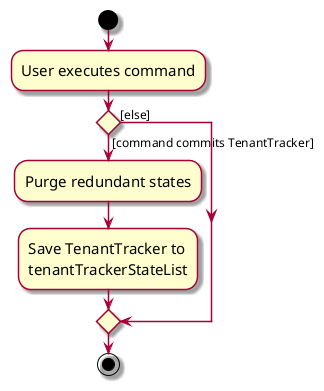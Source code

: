 @startuml
skin rose
skinparam ActivityFontSize 15
skinparam ArrowFontSize 12
start
:User executes command;

'Since the beta syntax does not support placing the condition outside the
'diamond we place it as the true branch instead.

if () then ([command commits TenantTracker])
    :Purge redundant states;
    :Save TenantTracker to
    tenantTrackerStateList;
else ([else])
endif
stop
@enduml
